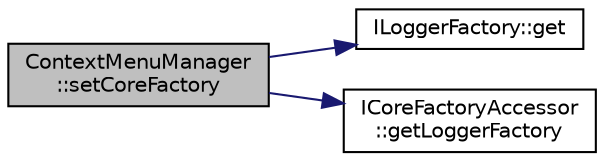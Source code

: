 digraph "ContextMenuManager::setCoreFactory"
{
 // LATEX_PDF_SIZE
  edge [fontname="Helvetica",fontsize="10",labelfontname="Helvetica",labelfontsize="10"];
  node [fontname="Helvetica",fontsize="10",shape=record];
  rankdir="LR";
  Node1 [label="ContextMenuManager\l::setCoreFactory",height=0.2,width=0.4,color="black", fillcolor="grey75", style="filled", fontcolor="black",tooltip=" "];
  Node1 -> Node2 [color="midnightblue",fontsize="10",style="solid",fontname="Helvetica"];
  Node2 [label="ILoggerFactory::get",height=0.2,width=0.4,color="black", fillcolor="white", style="filled",URL="$struct_i_logger_factory.html#a54070aa34fe6fd31ffced5488cf8bb51",tooltip=" "];
  Node1 -> Node3 [color="midnightblue",fontsize="10",style="solid",fontname="Helvetica"];
  Node3 [label="ICoreFactoryAccessor\l::getLoggerFactory",height=0.2,width=0.4,color="black", fillcolor="white", style="filled",URL="$struct_i_core_factory_accessor.html#a98f398ae417428143f78ac0bbb894fe5",tooltip=" "];
}
